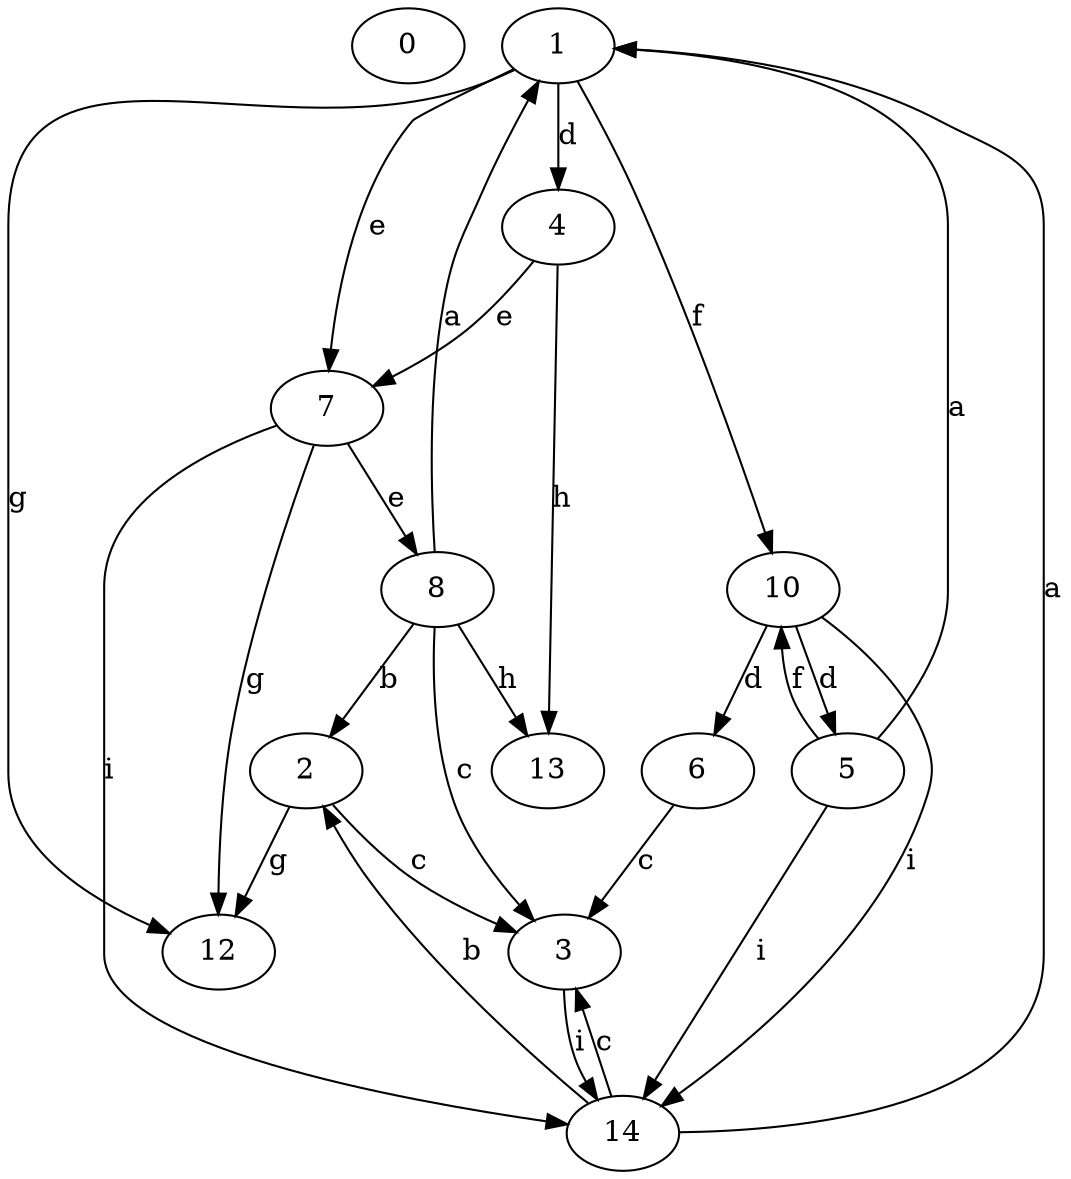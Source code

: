 strict digraph  {
0;
1;
2;
3;
4;
5;
6;
7;
8;
10;
12;
13;
14;
1 -> 4  [label=d];
1 -> 7  [label=e];
1 -> 10  [label=f];
1 -> 12  [label=g];
2 -> 3  [label=c];
2 -> 12  [label=g];
3 -> 14  [label=i];
4 -> 7  [label=e];
4 -> 13  [label=h];
5 -> 1  [label=a];
5 -> 10  [label=f];
5 -> 14  [label=i];
6 -> 3  [label=c];
7 -> 8  [label=e];
7 -> 12  [label=g];
7 -> 14  [label=i];
8 -> 1  [label=a];
8 -> 2  [label=b];
8 -> 3  [label=c];
8 -> 13  [label=h];
10 -> 5  [label=d];
10 -> 6  [label=d];
10 -> 14  [label=i];
14 -> 1  [label=a];
14 -> 2  [label=b];
14 -> 3  [label=c];
}
